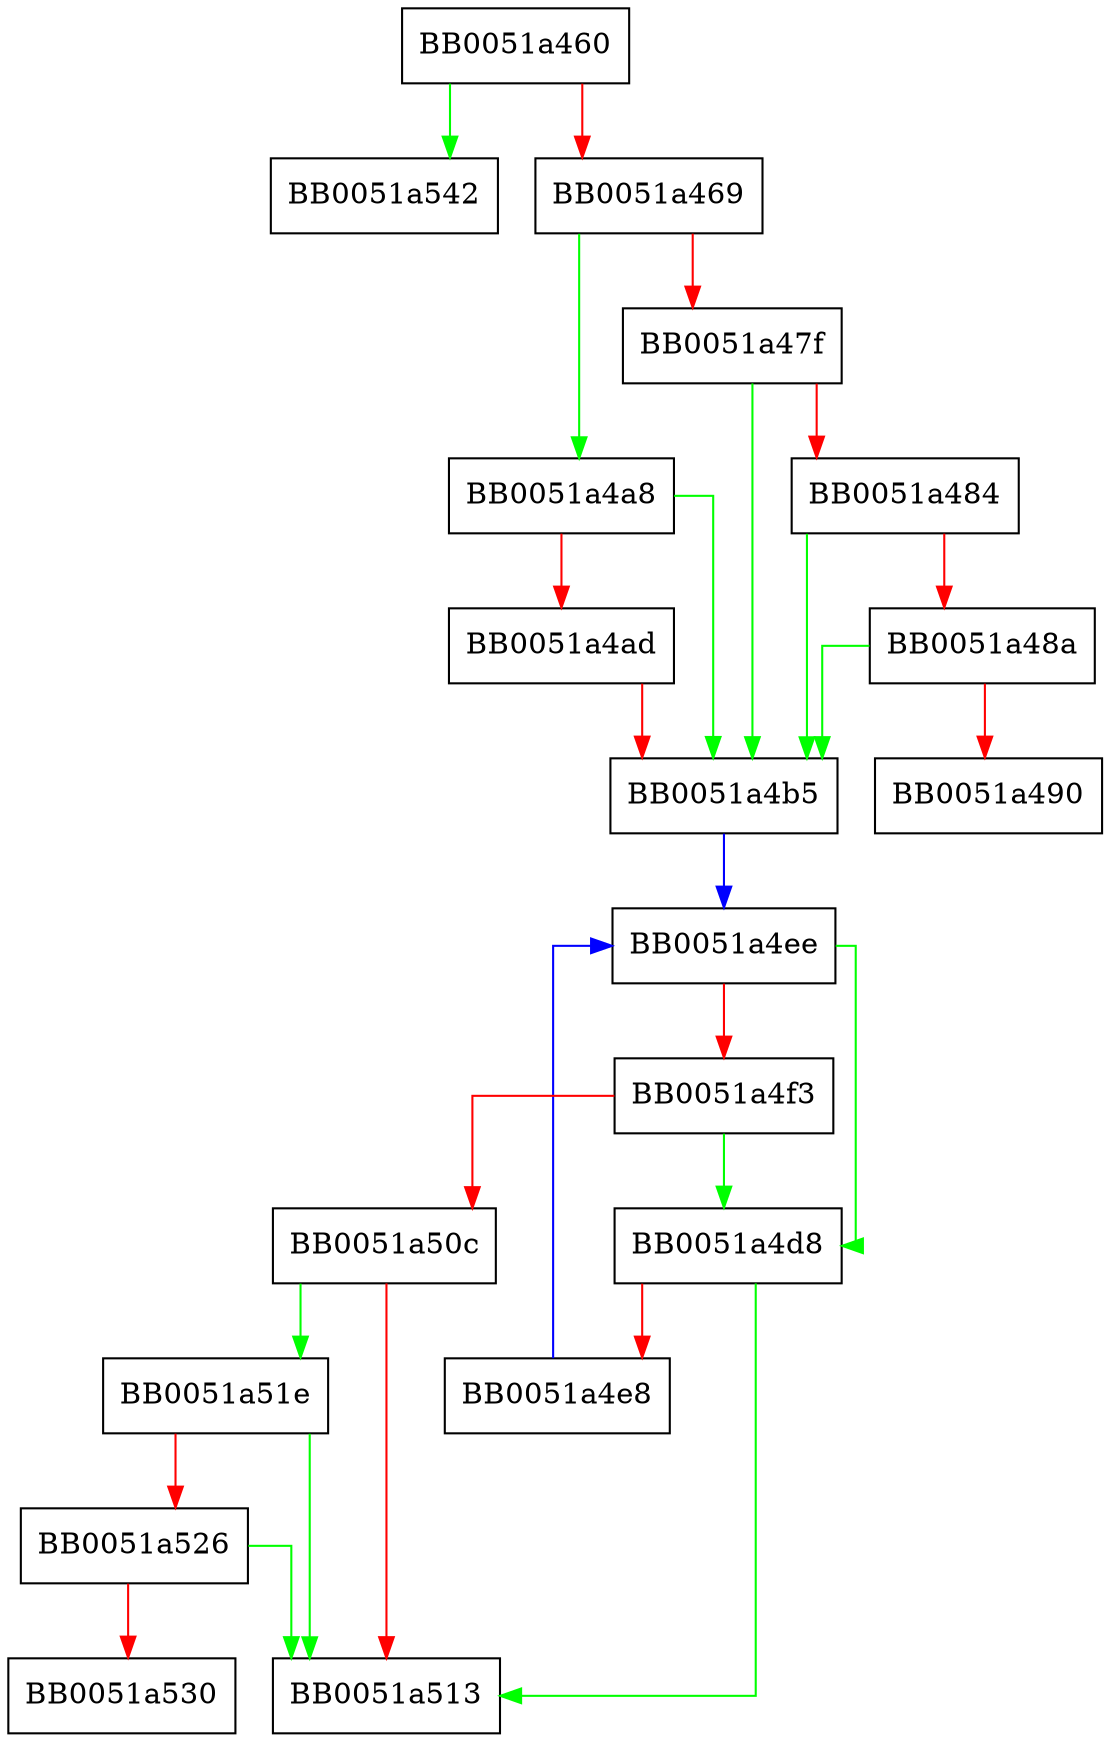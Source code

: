 digraph mask_cb {
  node [shape="box"];
  graph [splines=ortho];
  BB0051a460 -> BB0051a542 [color="green"];
  BB0051a460 -> BB0051a469 [color="red"];
  BB0051a469 -> BB0051a4a8 [color="green"];
  BB0051a469 -> BB0051a47f [color="red"];
  BB0051a47f -> BB0051a4b5 [color="green"];
  BB0051a47f -> BB0051a484 [color="red"];
  BB0051a484 -> BB0051a4b5 [color="green"];
  BB0051a484 -> BB0051a48a [color="red"];
  BB0051a48a -> BB0051a4b5 [color="green"];
  BB0051a48a -> BB0051a490 [color="red"];
  BB0051a4a8 -> BB0051a4b5 [color="green"];
  BB0051a4a8 -> BB0051a4ad [color="red"];
  BB0051a4ad -> BB0051a4b5 [color="red"];
  BB0051a4b5 -> BB0051a4ee [color="blue"];
  BB0051a4d8 -> BB0051a513 [color="green"];
  BB0051a4d8 -> BB0051a4e8 [color="red"];
  BB0051a4e8 -> BB0051a4ee [color="blue"];
  BB0051a4ee -> BB0051a4d8 [color="green"];
  BB0051a4ee -> BB0051a4f3 [color="red"];
  BB0051a4f3 -> BB0051a4d8 [color="green"];
  BB0051a4f3 -> BB0051a50c [color="red"];
  BB0051a50c -> BB0051a51e [color="green"];
  BB0051a50c -> BB0051a513 [color="red"];
  BB0051a51e -> BB0051a513 [color="green"];
  BB0051a51e -> BB0051a526 [color="red"];
  BB0051a526 -> BB0051a513 [color="green"];
  BB0051a526 -> BB0051a530 [color="red"];
}